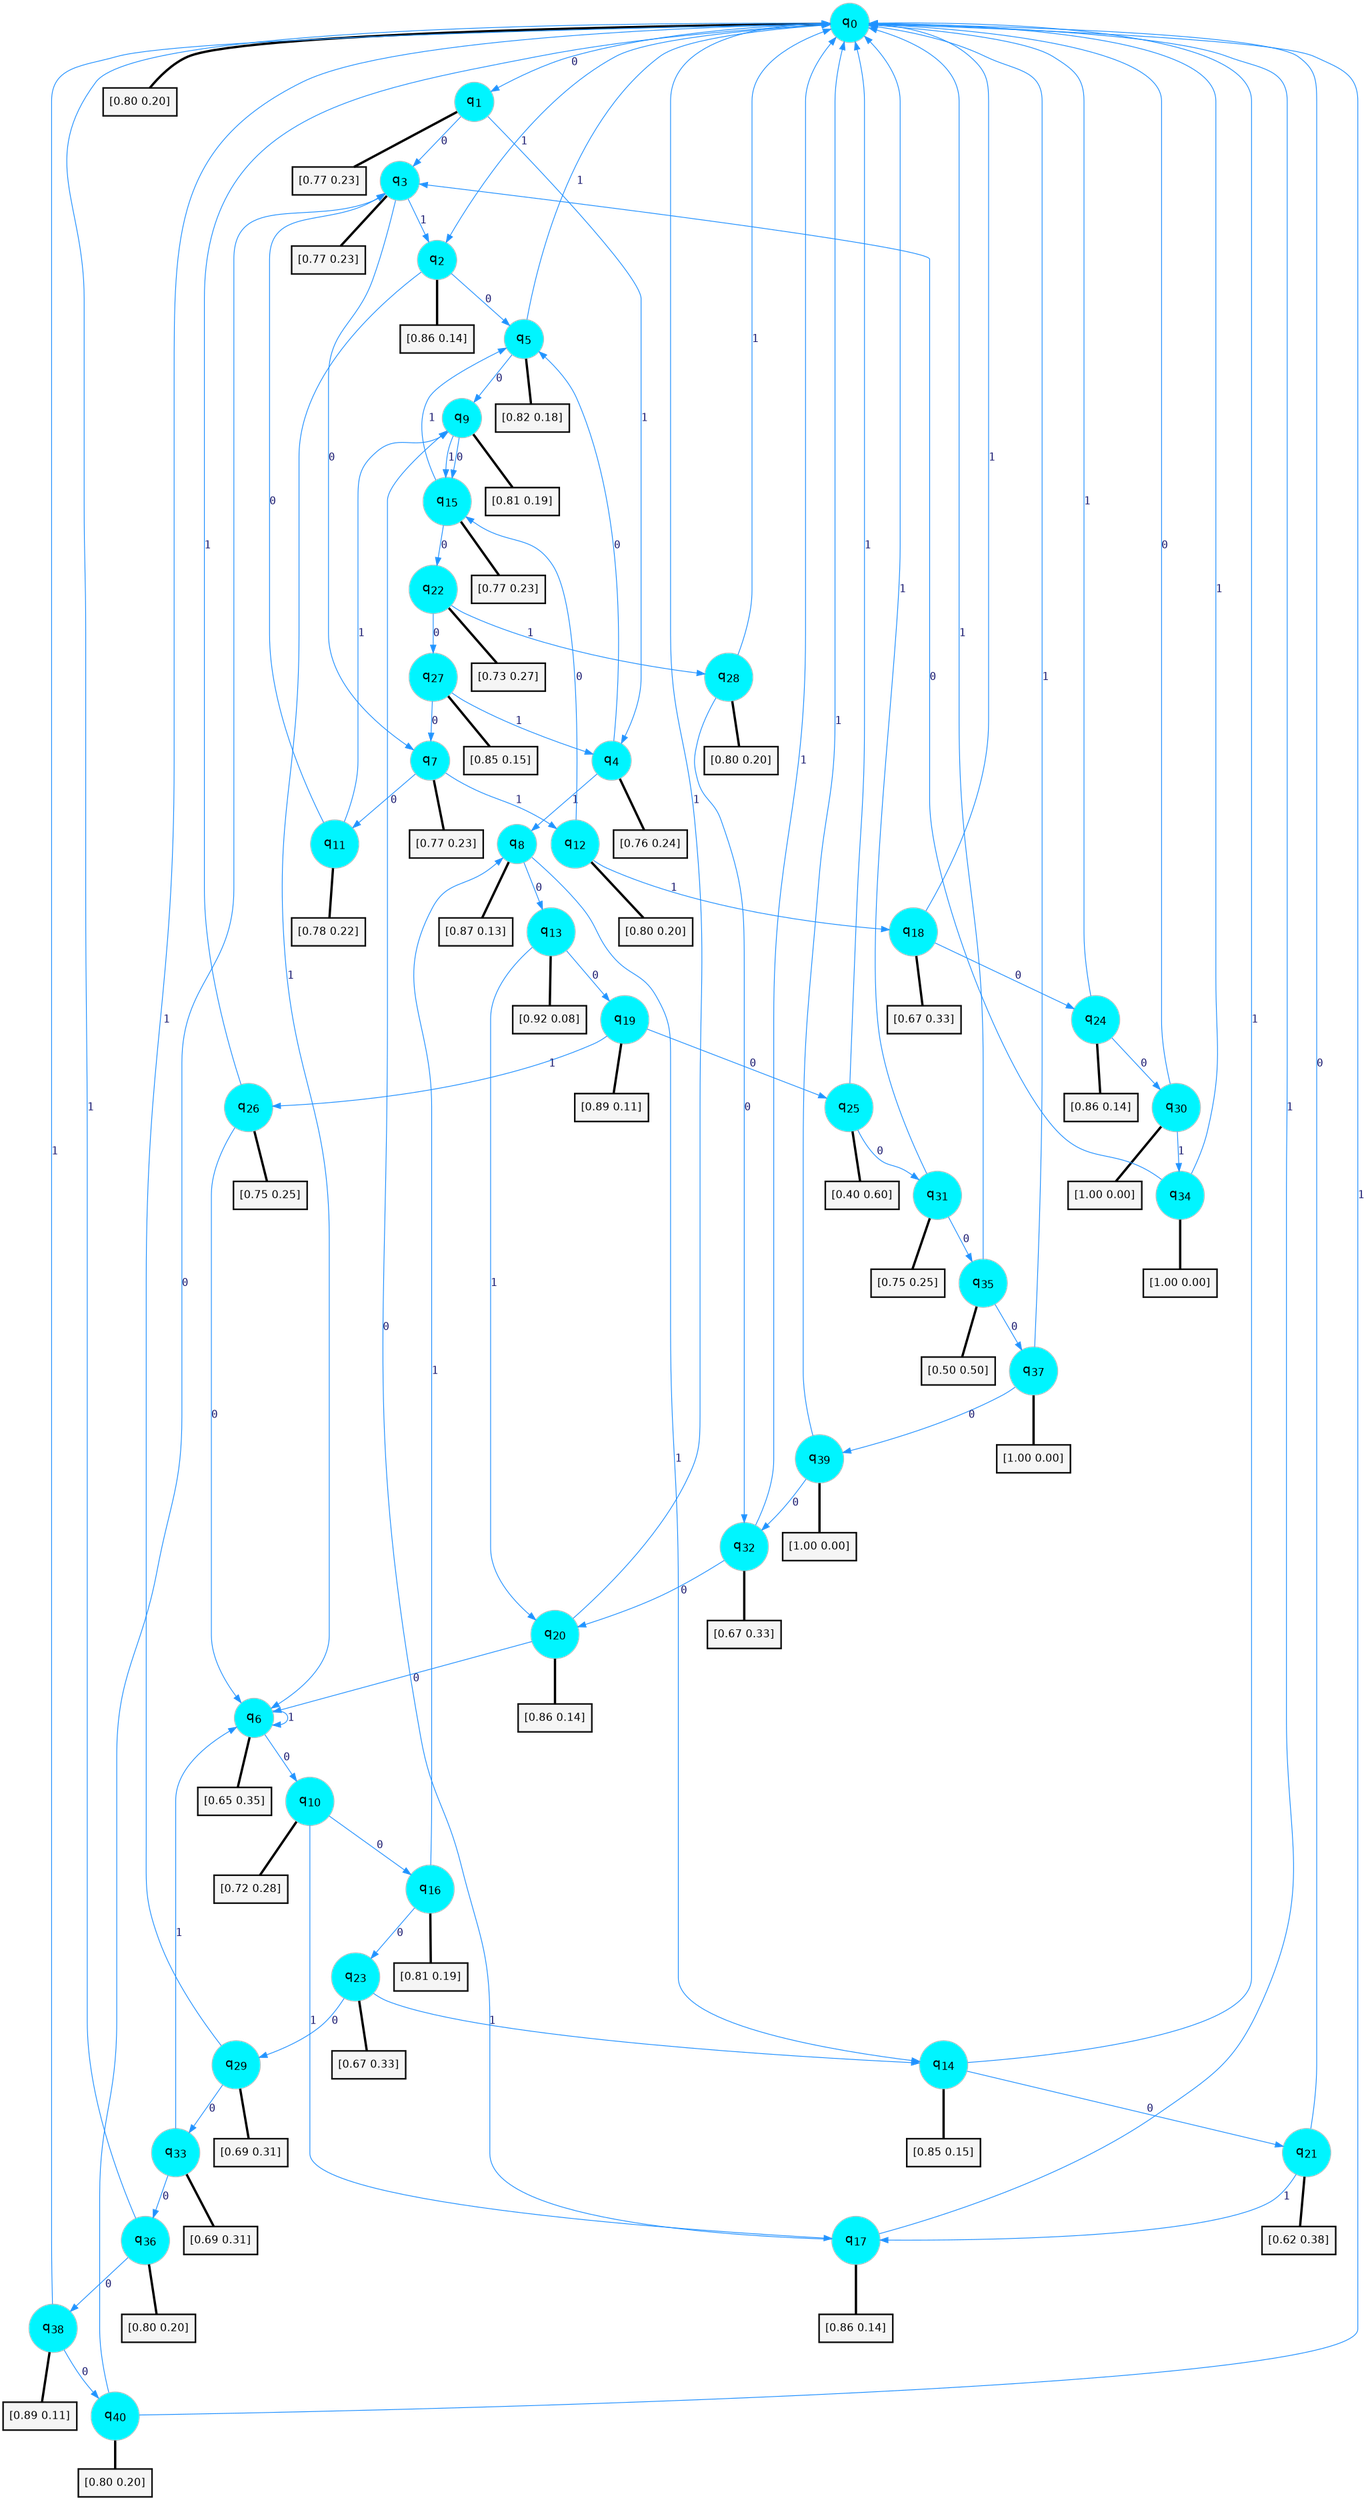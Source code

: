 digraph G {
graph [
bgcolor=transparent, dpi=300, rankdir=TD, size="40,25"];
node [
color=gray, fillcolor=turquoise1, fontcolor=black, fontname=Helvetica, fontsize=16, fontweight=bold, shape=circle, style=filled];
edge [
arrowsize=1, color=dodgerblue1, fontcolor=midnightblue, fontname=courier, fontweight=bold, penwidth=1, style=solid, weight=20];
0[label=<q<SUB>0</SUB>>];
1[label=<q<SUB>1</SUB>>];
2[label=<q<SUB>2</SUB>>];
3[label=<q<SUB>3</SUB>>];
4[label=<q<SUB>4</SUB>>];
5[label=<q<SUB>5</SUB>>];
6[label=<q<SUB>6</SUB>>];
7[label=<q<SUB>7</SUB>>];
8[label=<q<SUB>8</SUB>>];
9[label=<q<SUB>9</SUB>>];
10[label=<q<SUB>10</SUB>>];
11[label=<q<SUB>11</SUB>>];
12[label=<q<SUB>12</SUB>>];
13[label=<q<SUB>13</SUB>>];
14[label=<q<SUB>14</SUB>>];
15[label=<q<SUB>15</SUB>>];
16[label=<q<SUB>16</SUB>>];
17[label=<q<SUB>17</SUB>>];
18[label=<q<SUB>18</SUB>>];
19[label=<q<SUB>19</SUB>>];
20[label=<q<SUB>20</SUB>>];
21[label=<q<SUB>21</SUB>>];
22[label=<q<SUB>22</SUB>>];
23[label=<q<SUB>23</SUB>>];
24[label=<q<SUB>24</SUB>>];
25[label=<q<SUB>25</SUB>>];
26[label=<q<SUB>26</SUB>>];
27[label=<q<SUB>27</SUB>>];
28[label=<q<SUB>28</SUB>>];
29[label=<q<SUB>29</SUB>>];
30[label=<q<SUB>30</SUB>>];
31[label=<q<SUB>31</SUB>>];
32[label=<q<SUB>32</SUB>>];
33[label=<q<SUB>33</SUB>>];
34[label=<q<SUB>34</SUB>>];
35[label=<q<SUB>35</SUB>>];
36[label=<q<SUB>36</SUB>>];
37[label=<q<SUB>37</SUB>>];
38[label=<q<SUB>38</SUB>>];
39[label=<q<SUB>39</SUB>>];
40[label=<q<SUB>40</SUB>>];
41[label="[0.80 0.20]", shape=box,fontcolor=black, fontname=Helvetica, fontsize=14, penwidth=2, fillcolor=whitesmoke,color=black];
42[label="[0.77 0.23]", shape=box,fontcolor=black, fontname=Helvetica, fontsize=14, penwidth=2, fillcolor=whitesmoke,color=black];
43[label="[0.86 0.14]", shape=box,fontcolor=black, fontname=Helvetica, fontsize=14, penwidth=2, fillcolor=whitesmoke,color=black];
44[label="[0.77 0.23]", shape=box,fontcolor=black, fontname=Helvetica, fontsize=14, penwidth=2, fillcolor=whitesmoke,color=black];
45[label="[0.76 0.24]", shape=box,fontcolor=black, fontname=Helvetica, fontsize=14, penwidth=2, fillcolor=whitesmoke,color=black];
46[label="[0.82 0.18]", shape=box,fontcolor=black, fontname=Helvetica, fontsize=14, penwidth=2, fillcolor=whitesmoke,color=black];
47[label="[0.65 0.35]", shape=box,fontcolor=black, fontname=Helvetica, fontsize=14, penwidth=2, fillcolor=whitesmoke,color=black];
48[label="[0.77 0.23]", shape=box,fontcolor=black, fontname=Helvetica, fontsize=14, penwidth=2, fillcolor=whitesmoke,color=black];
49[label="[0.87 0.13]", shape=box,fontcolor=black, fontname=Helvetica, fontsize=14, penwidth=2, fillcolor=whitesmoke,color=black];
50[label="[0.81 0.19]", shape=box,fontcolor=black, fontname=Helvetica, fontsize=14, penwidth=2, fillcolor=whitesmoke,color=black];
51[label="[0.72 0.28]", shape=box,fontcolor=black, fontname=Helvetica, fontsize=14, penwidth=2, fillcolor=whitesmoke,color=black];
52[label="[0.78 0.22]", shape=box,fontcolor=black, fontname=Helvetica, fontsize=14, penwidth=2, fillcolor=whitesmoke,color=black];
53[label="[0.80 0.20]", shape=box,fontcolor=black, fontname=Helvetica, fontsize=14, penwidth=2, fillcolor=whitesmoke,color=black];
54[label="[0.92 0.08]", shape=box,fontcolor=black, fontname=Helvetica, fontsize=14, penwidth=2, fillcolor=whitesmoke,color=black];
55[label="[0.85 0.15]", shape=box,fontcolor=black, fontname=Helvetica, fontsize=14, penwidth=2, fillcolor=whitesmoke,color=black];
56[label="[0.77 0.23]", shape=box,fontcolor=black, fontname=Helvetica, fontsize=14, penwidth=2, fillcolor=whitesmoke,color=black];
57[label="[0.81 0.19]", shape=box,fontcolor=black, fontname=Helvetica, fontsize=14, penwidth=2, fillcolor=whitesmoke,color=black];
58[label="[0.86 0.14]", shape=box,fontcolor=black, fontname=Helvetica, fontsize=14, penwidth=2, fillcolor=whitesmoke,color=black];
59[label="[0.67 0.33]", shape=box,fontcolor=black, fontname=Helvetica, fontsize=14, penwidth=2, fillcolor=whitesmoke,color=black];
60[label="[0.89 0.11]", shape=box,fontcolor=black, fontname=Helvetica, fontsize=14, penwidth=2, fillcolor=whitesmoke,color=black];
61[label="[0.86 0.14]", shape=box,fontcolor=black, fontname=Helvetica, fontsize=14, penwidth=2, fillcolor=whitesmoke,color=black];
62[label="[0.62 0.38]", shape=box,fontcolor=black, fontname=Helvetica, fontsize=14, penwidth=2, fillcolor=whitesmoke,color=black];
63[label="[0.73 0.27]", shape=box,fontcolor=black, fontname=Helvetica, fontsize=14, penwidth=2, fillcolor=whitesmoke,color=black];
64[label="[0.67 0.33]", shape=box,fontcolor=black, fontname=Helvetica, fontsize=14, penwidth=2, fillcolor=whitesmoke,color=black];
65[label="[0.86 0.14]", shape=box,fontcolor=black, fontname=Helvetica, fontsize=14, penwidth=2, fillcolor=whitesmoke,color=black];
66[label="[0.40 0.60]", shape=box,fontcolor=black, fontname=Helvetica, fontsize=14, penwidth=2, fillcolor=whitesmoke,color=black];
67[label="[0.75 0.25]", shape=box,fontcolor=black, fontname=Helvetica, fontsize=14, penwidth=2, fillcolor=whitesmoke,color=black];
68[label="[0.85 0.15]", shape=box,fontcolor=black, fontname=Helvetica, fontsize=14, penwidth=2, fillcolor=whitesmoke,color=black];
69[label="[0.80 0.20]", shape=box,fontcolor=black, fontname=Helvetica, fontsize=14, penwidth=2, fillcolor=whitesmoke,color=black];
70[label="[0.69 0.31]", shape=box,fontcolor=black, fontname=Helvetica, fontsize=14, penwidth=2, fillcolor=whitesmoke,color=black];
71[label="[1.00 0.00]", shape=box,fontcolor=black, fontname=Helvetica, fontsize=14, penwidth=2, fillcolor=whitesmoke,color=black];
72[label="[0.75 0.25]", shape=box,fontcolor=black, fontname=Helvetica, fontsize=14, penwidth=2, fillcolor=whitesmoke,color=black];
73[label="[0.67 0.33]", shape=box,fontcolor=black, fontname=Helvetica, fontsize=14, penwidth=2, fillcolor=whitesmoke,color=black];
74[label="[0.69 0.31]", shape=box,fontcolor=black, fontname=Helvetica, fontsize=14, penwidth=2, fillcolor=whitesmoke,color=black];
75[label="[1.00 0.00]", shape=box,fontcolor=black, fontname=Helvetica, fontsize=14, penwidth=2, fillcolor=whitesmoke,color=black];
76[label="[0.50 0.50]", shape=box,fontcolor=black, fontname=Helvetica, fontsize=14, penwidth=2, fillcolor=whitesmoke,color=black];
77[label="[0.80 0.20]", shape=box,fontcolor=black, fontname=Helvetica, fontsize=14, penwidth=2, fillcolor=whitesmoke,color=black];
78[label="[1.00 0.00]", shape=box,fontcolor=black, fontname=Helvetica, fontsize=14, penwidth=2, fillcolor=whitesmoke,color=black];
79[label="[0.89 0.11]", shape=box,fontcolor=black, fontname=Helvetica, fontsize=14, penwidth=2, fillcolor=whitesmoke,color=black];
80[label="[1.00 0.00]", shape=box,fontcolor=black, fontname=Helvetica, fontsize=14, penwidth=2, fillcolor=whitesmoke,color=black];
81[label="[0.80 0.20]", shape=box,fontcolor=black, fontname=Helvetica, fontsize=14, penwidth=2, fillcolor=whitesmoke,color=black];
0->1 [label=0];
0->2 [label=1];
0->41 [arrowhead=none, penwidth=3,color=black];
1->3 [label=0];
1->4 [label=1];
1->42 [arrowhead=none, penwidth=3,color=black];
2->5 [label=0];
2->6 [label=1];
2->43 [arrowhead=none, penwidth=3,color=black];
3->7 [label=0];
3->2 [label=1];
3->44 [arrowhead=none, penwidth=3,color=black];
4->5 [label=0];
4->8 [label=1];
4->45 [arrowhead=none, penwidth=3,color=black];
5->9 [label=0];
5->0 [label=1];
5->46 [arrowhead=none, penwidth=3,color=black];
6->10 [label=0];
6->6 [label=1];
6->47 [arrowhead=none, penwidth=3,color=black];
7->11 [label=0];
7->12 [label=1];
7->48 [arrowhead=none, penwidth=3,color=black];
8->13 [label=0];
8->14 [label=1];
8->49 [arrowhead=none, penwidth=3,color=black];
9->15 [label=0];
9->15 [label=1];
9->50 [arrowhead=none, penwidth=3,color=black];
10->16 [label=0];
10->17 [label=1];
10->51 [arrowhead=none, penwidth=3,color=black];
11->3 [label=0];
11->9 [label=1];
11->52 [arrowhead=none, penwidth=3,color=black];
12->15 [label=0];
12->18 [label=1];
12->53 [arrowhead=none, penwidth=3,color=black];
13->19 [label=0];
13->20 [label=1];
13->54 [arrowhead=none, penwidth=3,color=black];
14->21 [label=0];
14->0 [label=1];
14->55 [arrowhead=none, penwidth=3,color=black];
15->22 [label=0];
15->5 [label=1];
15->56 [arrowhead=none, penwidth=3,color=black];
16->23 [label=0];
16->8 [label=1];
16->57 [arrowhead=none, penwidth=3,color=black];
17->9 [label=0];
17->0 [label=1];
17->58 [arrowhead=none, penwidth=3,color=black];
18->24 [label=0];
18->0 [label=1];
18->59 [arrowhead=none, penwidth=3,color=black];
19->25 [label=0];
19->26 [label=1];
19->60 [arrowhead=none, penwidth=3,color=black];
20->6 [label=0];
20->0 [label=1];
20->61 [arrowhead=none, penwidth=3,color=black];
21->0 [label=0];
21->17 [label=1];
21->62 [arrowhead=none, penwidth=3,color=black];
22->27 [label=0];
22->28 [label=1];
22->63 [arrowhead=none, penwidth=3,color=black];
23->29 [label=0];
23->14 [label=1];
23->64 [arrowhead=none, penwidth=3,color=black];
24->30 [label=0];
24->0 [label=1];
24->65 [arrowhead=none, penwidth=3,color=black];
25->31 [label=0];
25->0 [label=1];
25->66 [arrowhead=none, penwidth=3,color=black];
26->6 [label=0];
26->0 [label=1];
26->67 [arrowhead=none, penwidth=3,color=black];
27->7 [label=0];
27->4 [label=1];
27->68 [arrowhead=none, penwidth=3,color=black];
28->32 [label=0];
28->0 [label=1];
28->69 [arrowhead=none, penwidth=3,color=black];
29->33 [label=0];
29->0 [label=1];
29->70 [arrowhead=none, penwidth=3,color=black];
30->0 [label=0];
30->34 [label=1];
30->71 [arrowhead=none, penwidth=3,color=black];
31->35 [label=0];
31->0 [label=1];
31->72 [arrowhead=none, penwidth=3,color=black];
32->20 [label=0];
32->0 [label=1];
32->73 [arrowhead=none, penwidth=3,color=black];
33->36 [label=0];
33->6 [label=1];
33->74 [arrowhead=none, penwidth=3,color=black];
34->3 [label=0];
34->0 [label=1];
34->75 [arrowhead=none, penwidth=3,color=black];
35->37 [label=0];
35->0 [label=1];
35->76 [arrowhead=none, penwidth=3,color=black];
36->38 [label=0];
36->0 [label=1];
36->77 [arrowhead=none, penwidth=3,color=black];
37->39 [label=0];
37->0 [label=1];
37->78 [arrowhead=none, penwidth=3,color=black];
38->40 [label=0];
38->0 [label=1];
38->79 [arrowhead=none, penwidth=3,color=black];
39->32 [label=0];
39->0 [label=1];
39->80 [arrowhead=none, penwidth=3,color=black];
40->3 [label=0];
40->0 [label=1];
40->81 [arrowhead=none, penwidth=3,color=black];
}
